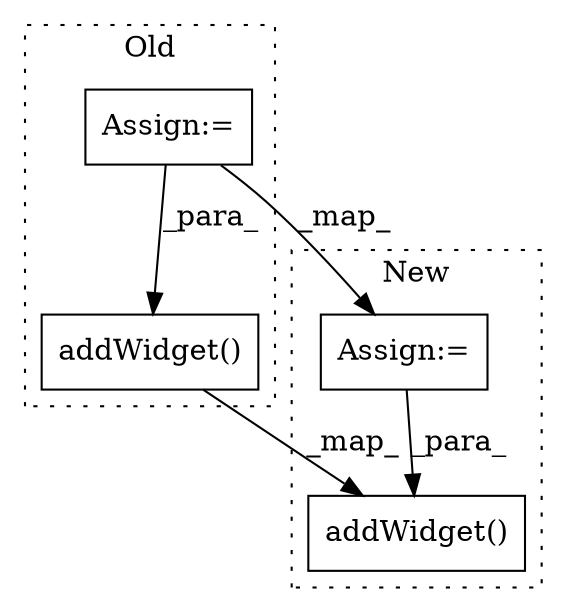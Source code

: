 digraph G {
subgraph cluster0 {
1 [label="addWidget()" a="75" s="7833,7883" l="32,1" shape="box"];
3 [label="Assign:=" a="68" s="7749" l="3" shape="box"];
label = "Old";
style="dotted";
}
subgraph cluster1 {
2 [label="addWidget()" a="75" s="8790,8840" l="32,1" shape="box"];
4 [label="Assign:=" a="68" s="8706" l="3" shape="box"];
label = "New";
style="dotted";
}
1 -> 2 [label="_map_"];
3 -> 4 [label="_map_"];
3 -> 1 [label="_para_"];
4 -> 2 [label="_para_"];
}
